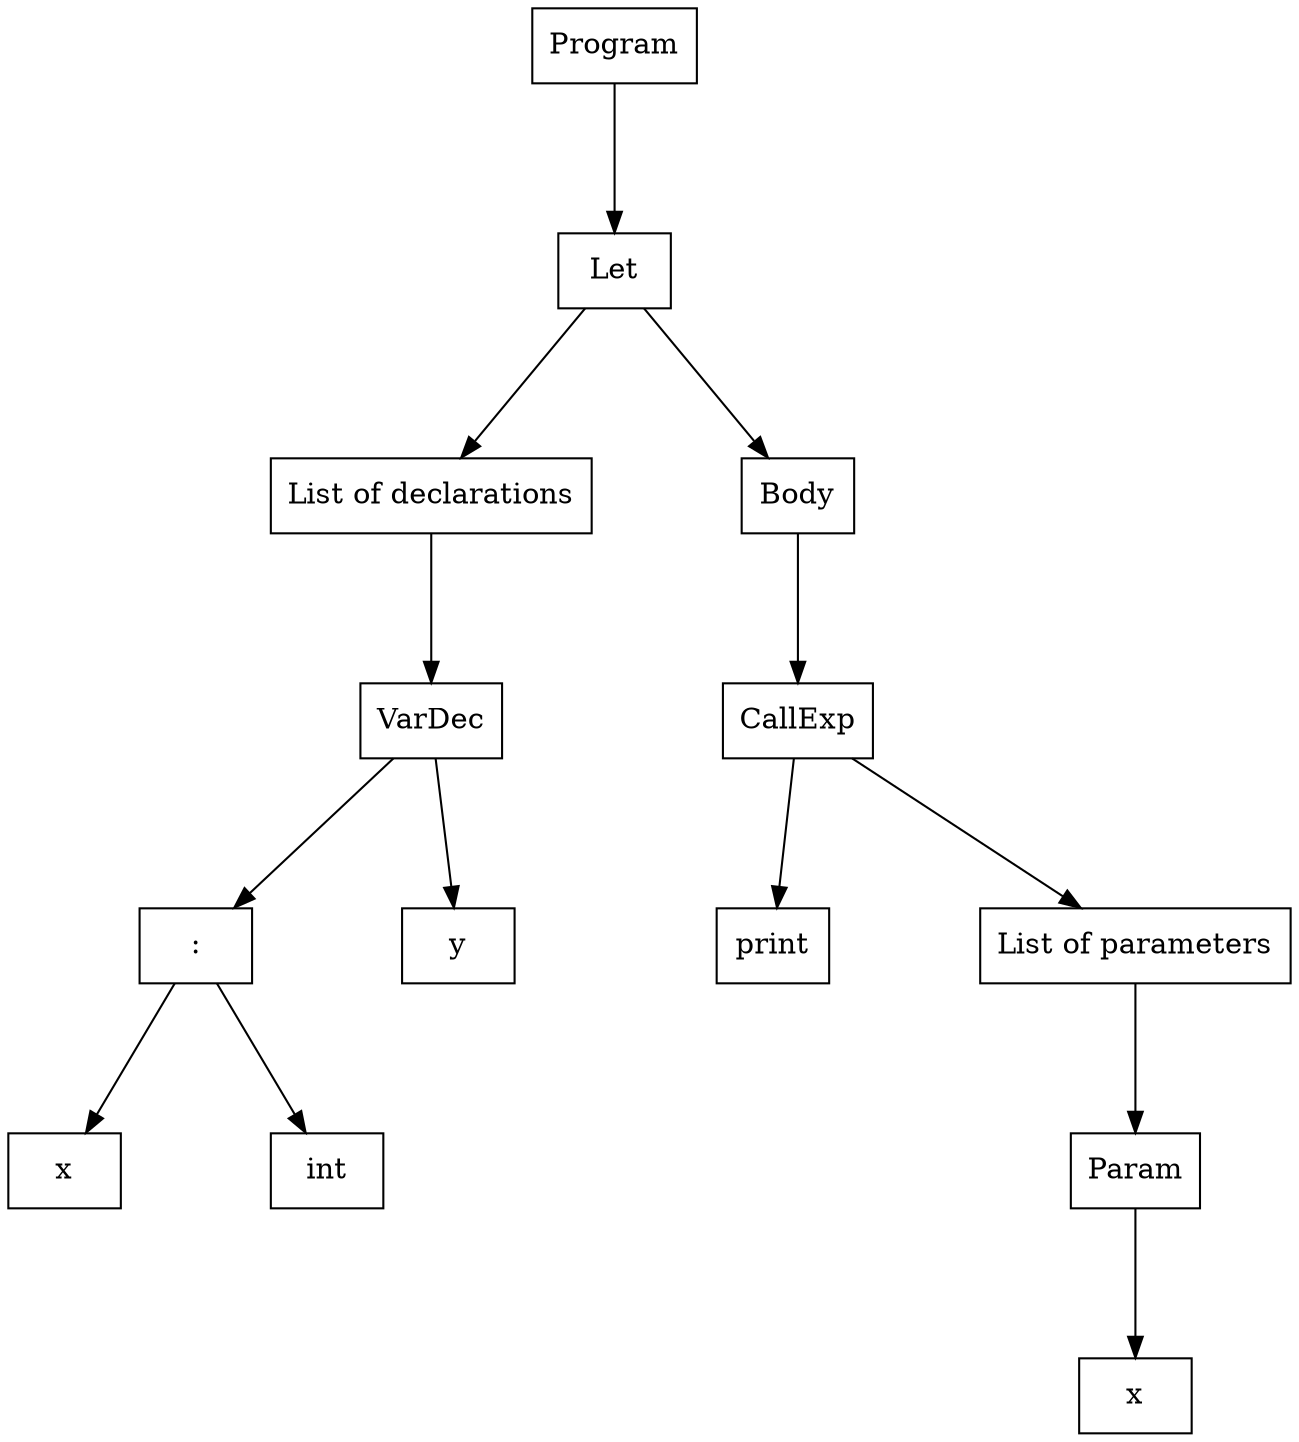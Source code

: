 digraph "ast"{

	nodesep=1;
	ranksep=1;

	N1 [label="Let", shape="box"];
	N2 [label="List of declarations", shape="box"];
	N3 [label="VarDec", shape="box"];
	N4 [label=":", shape="box"];
	N5 [label="x", shape="box"];
	N6 [label="int", shape="box"];
	N7 [label="y", shape="box"];
	N8 [label="Body", shape="box"];
	N9 [label="CallExp", shape="box"];
	N10 [label="print", shape="box"];
	N11 [label="List of parameters", shape="box"];
	N12 [label="x", shape="box"];
	N13 [label="Param", shape="box"];
	N0 [label="Program", shape="box"];

	N1 -> N2; 
	N4 -> N5; 
	N4 -> N6; 
	N3 -> N4; 
	N3 -> N7; 
	N2 -> N3; 
	N1 -> N8; 
	N9 -> N10; 
	N13 -> N12; 
	N11 -> N13; 
	N9 -> N11; 
	N8 -> N9; 
	N0 -> N1; 
}